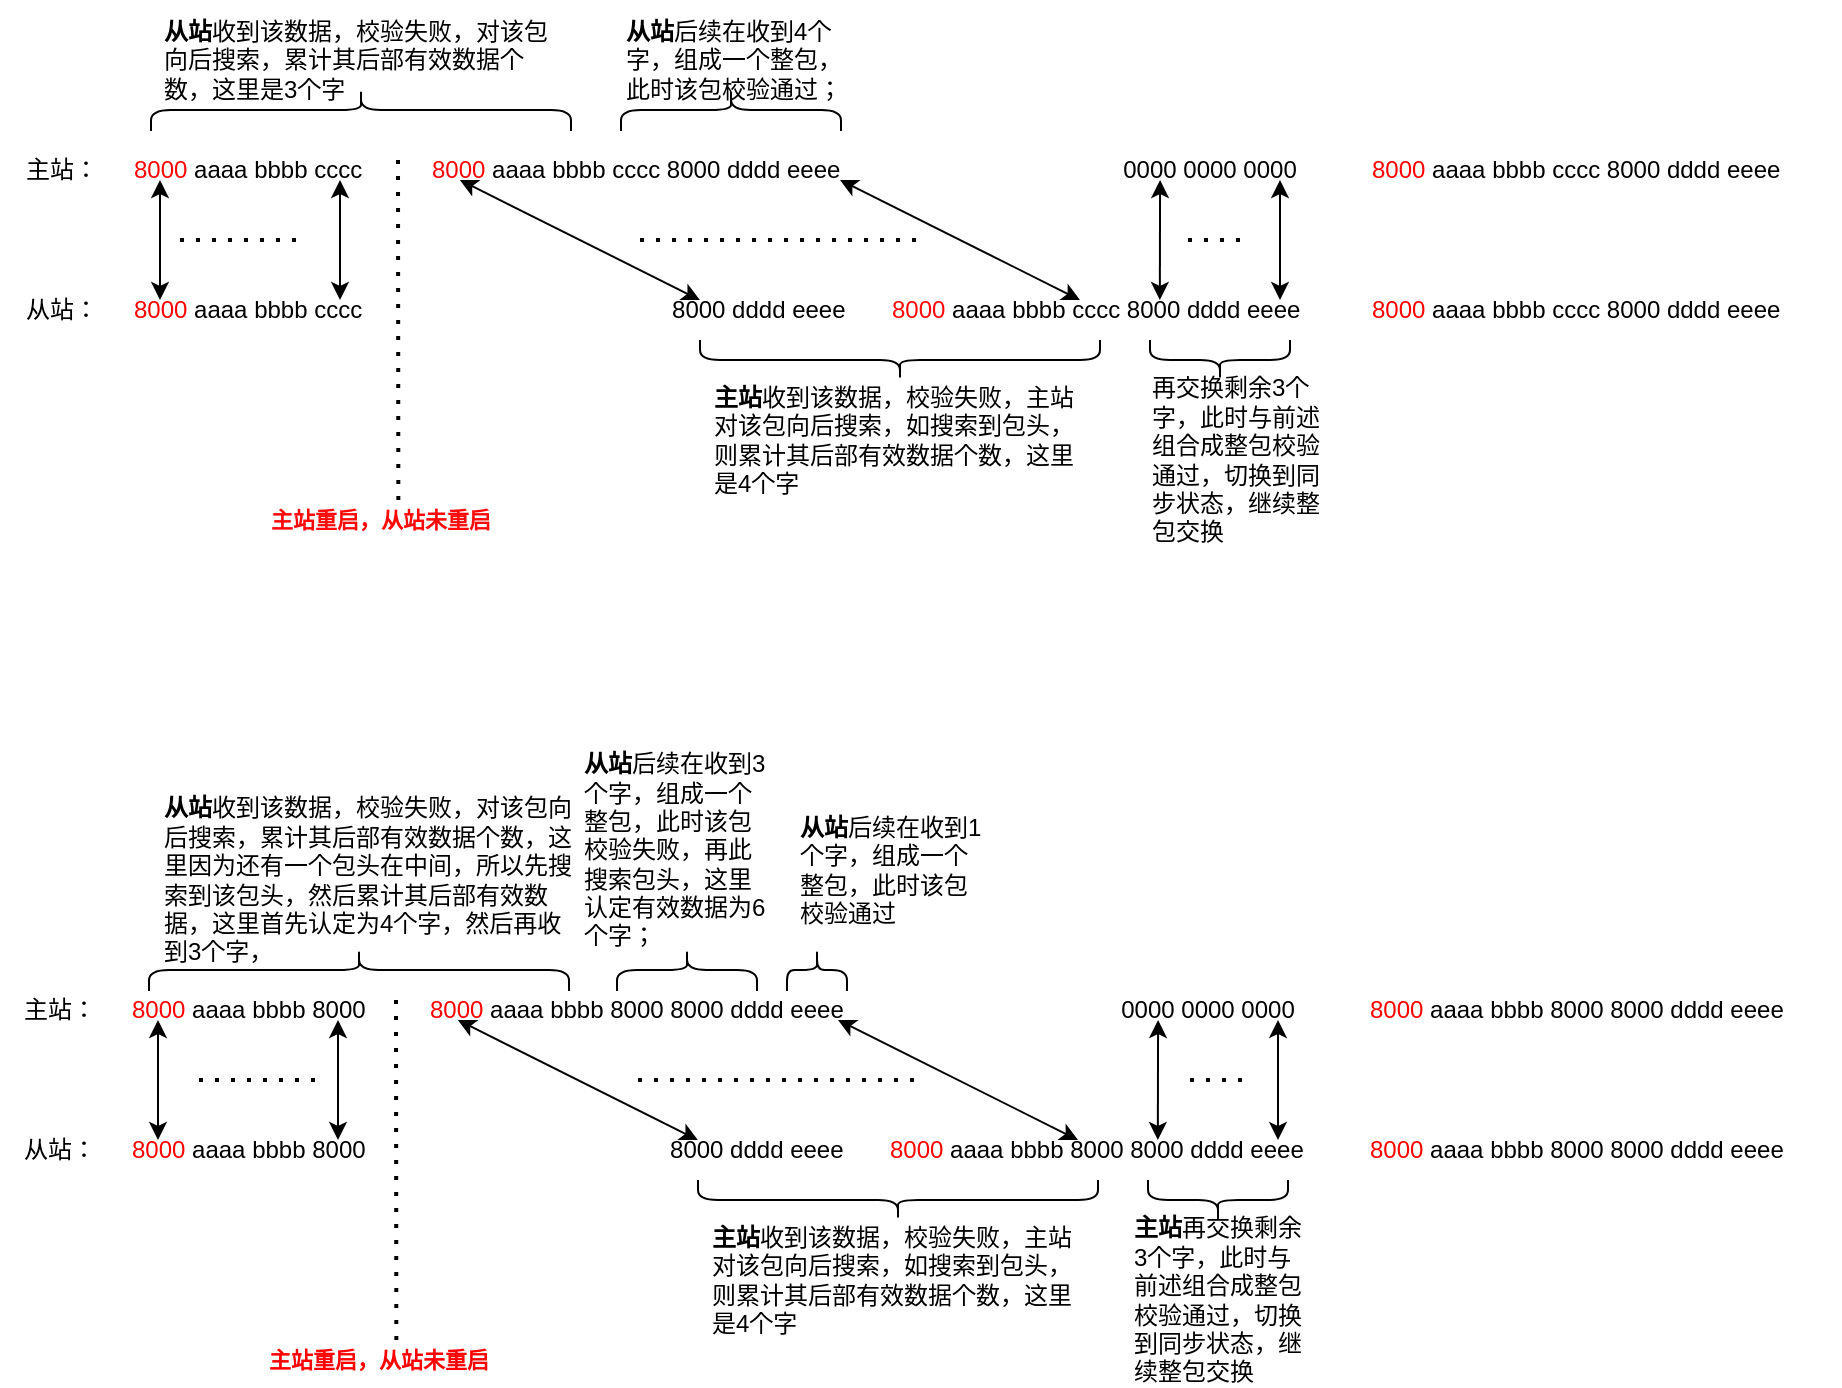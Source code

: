 <mxfile version="22.1.21" type="github">
  <diagram name="第 1 页" id="r7JxcP4SL_vGcXnUMuKB">
    <mxGraphModel dx="1065" dy="585" grid="1" gridSize="10" guides="1" tooltips="1" connect="1" arrows="1" fold="1" page="1" pageScale="1" pageWidth="827" pageHeight="1169" math="0" shadow="0">
      <root>
        <mxCell id="0" />
        <mxCell id="1" parent="0" />
        <mxCell id="kQQk8XXsAN1Bgewj3zPt-1" value="&lt;font color=&quot;#ff0505&quot;&gt;8000&lt;/font&gt; aaaa bbbb cccc 8000 dddd eeee" style="text;strokeColor=none;fillColor=none;align=left;verticalAlign=middle;spacingLeft=4;spacingRight=4;overflow=hidden;points=[[0,0.5],[1,0.5]];portConstraint=eastwest;rotatable=0;whiteSpace=wrap;html=1;" vertex="1" parent="1">
          <mxGeometry x="210" y="210" width="240" height="30" as="geometry" />
        </mxCell>
        <mxCell id="kQQk8XXsAN1Bgewj3zPt-3" value="&lt;font color=&quot;#ff0000&quot;&gt;8000&lt;/font&gt; aaaa bbbb cccc 8000 dddd eeee" style="text;strokeColor=none;fillColor=none;align=left;verticalAlign=middle;spacingLeft=4;spacingRight=4;overflow=hidden;points=[[0,0.5],[1,0.5]];portConstraint=eastwest;rotatable=0;whiteSpace=wrap;html=1;" vertex="1" parent="1">
          <mxGeometry x="680" y="210" width="240" height="30" as="geometry" />
        </mxCell>
        <mxCell id="kQQk8XXsAN1Bgewj3zPt-4" value="主站：" style="text;html=1;strokeColor=none;fillColor=none;align=center;verticalAlign=middle;whiteSpace=wrap;rounded=0;" vertex="1" parent="1">
          <mxGeometry x="1" y="210" width="60" height="30" as="geometry" />
        </mxCell>
        <mxCell id="kQQk8XXsAN1Bgewj3zPt-5" value="&amp;nbsp; &amp;nbsp; &amp;nbsp; &amp;nbsp; &amp;nbsp; &amp;nbsp; &amp;nbsp; &amp;nbsp; &amp;nbsp; &amp;nbsp; &amp;nbsp; &amp;nbsp; &amp;nbsp; &amp;nbsp; &amp;nbsp; &amp;nbsp; &amp;nbsp; &amp;nbsp; 8000 dddd eeee" style="text;strokeColor=none;fillColor=none;align=left;verticalAlign=middle;spacingLeft=4;spacingRight=4;overflow=hidden;points=[[0,0.5],[1,0.5]];portConstraint=eastwest;rotatable=0;whiteSpace=wrap;html=1;" vertex="1" parent="1">
          <mxGeometry x="210" y="280" width="240" height="30" as="geometry" />
        </mxCell>
        <mxCell id="kQQk8XXsAN1Bgewj3zPt-6" value="&lt;font color=&quot;#ff0a0a&quot;&gt;8000&lt;/font&gt; aaaa bbbb cccc 8000 dddd eeee" style="text;strokeColor=none;fillColor=none;align=left;verticalAlign=middle;spacingLeft=4;spacingRight=4;overflow=hidden;points=[[0,0.5],[1,0.5]];portConstraint=eastwest;rotatable=0;whiteSpace=wrap;html=1;" vertex="1" parent="1">
          <mxGeometry x="440" y="280" width="240" height="30" as="geometry" />
        </mxCell>
        <mxCell id="kQQk8XXsAN1Bgewj3zPt-7" value="&lt;font color=&quot;#ff0000&quot;&gt;8000&lt;/font&gt; aaaa bbbb cccc 8000 dddd eeee" style="text;strokeColor=none;fillColor=none;align=left;verticalAlign=middle;spacingLeft=4;spacingRight=4;overflow=hidden;points=[[0,0.5],[1,0.5]];portConstraint=eastwest;rotatable=0;whiteSpace=wrap;html=1;" vertex="1" parent="1">
          <mxGeometry x="680" y="280" width="240" height="30" as="geometry" />
        </mxCell>
        <mxCell id="kQQk8XXsAN1Bgewj3zPt-8" value="从站：" style="text;html=1;strokeColor=none;fillColor=none;align=center;verticalAlign=middle;whiteSpace=wrap;rounded=0;" vertex="1" parent="1">
          <mxGeometry x="1" y="280" width="60" height="30" as="geometry" />
        </mxCell>
        <mxCell id="kQQk8XXsAN1Bgewj3zPt-19" value="" style="endArrow=classic;html=1;rounded=0;entryX=0.583;entryY=0.333;entryDx=0;entryDy=0;entryPerimeter=0;exitX=0.083;exitY=0.667;exitDx=0;exitDy=0;exitPerimeter=0;startArrow=classic;startFill=1;" edge="1" parent="1" source="kQQk8XXsAN1Bgewj3zPt-1" target="kQQk8XXsAN1Bgewj3zPt-5">
          <mxGeometry width="50" height="50" relative="1" as="geometry">
            <mxPoint x="240" y="230" as="sourcePoint" />
            <mxPoint x="359.92" y="289.99" as="targetPoint" />
          </mxGeometry>
        </mxCell>
        <mxCell id="kQQk8XXsAN1Bgewj3zPt-20" value="" style="endArrow=classic;html=1;rounded=0;entryX=0.583;entryY=0.333;entryDx=0;entryDy=0;entryPerimeter=0;exitX=0.083;exitY=0.667;exitDx=0;exitDy=0;exitPerimeter=0;startArrow=classic;startFill=1;" edge="1" parent="1">
          <mxGeometry width="50" height="50" relative="1" as="geometry">
            <mxPoint x="420" y="230" as="sourcePoint" />
            <mxPoint x="540" y="290" as="targetPoint" />
          </mxGeometry>
        </mxCell>
        <mxCell id="kQQk8XXsAN1Bgewj3zPt-21" value="" style="endArrow=none;dashed=1;html=1;dashPattern=1 3;strokeWidth=2;rounded=0;" edge="1" parent="1">
          <mxGeometry width="50" height="50" relative="1" as="geometry">
            <mxPoint x="320" y="260" as="sourcePoint" />
            <mxPoint x="460" y="260" as="targetPoint" />
          </mxGeometry>
        </mxCell>
        <mxCell id="kQQk8XXsAN1Bgewj3zPt-22" value="" style="shape=curlyBracket;whiteSpace=wrap;html=1;rounded=1;labelPosition=left;verticalLabelPosition=middle;align=right;verticalAlign=middle;rotation=-90;" vertex="1" parent="1">
          <mxGeometry x="440" y="220" width="20" height="200" as="geometry" />
        </mxCell>
        <mxCell id="kQQk8XXsAN1Bgewj3zPt-23" value="&lt;b&gt;主站&lt;/b&gt;收到该数据，校验失败，主站对该包向后搜索，如搜索到包头，则累计其后部有效数据个数，这里是4个字" style="text;html=1;strokeColor=none;fillColor=none;align=left;verticalAlign=middle;whiteSpace=wrap;rounded=0;" vertex="1" parent="1">
          <mxGeometry x="355" y="330" width="190" height="60" as="geometry" />
        </mxCell>
        <mxCell id="kQQk8XXsAN1Bgewj3zPt-24" value="0000 0000 0000" style="text;html=1;strokeColor=none;fillColor=none;align=center;verticalAlign=middle;whiteSpace=wrap;rounded=0;" vertex="1" parent="1">
          <mxGeometry x="545" y="210" width="120" height="30" as="geometry" />
        </mxCell>
        <mxCell id="kQQk8XXsAN1Bgewj3zPt-25" value="" style="endArrow=classic;startArrow=classic;html=1;rounded=0;exitX=0.583;exitY=0.333;exitDx=0;exitDy=0;exitPerimeter=0;entryX=0.292;entryY=0.667;entryDx=0;entryDy=0;entryPerimeter=0;" edge="1" parent="1" source="kQQk8XXsAN1Bgewj3zPt-6" target="kQQk8XXsAN1Bgewj3zPt-24">
          <mxGeometry width="50" height="50" relative="1" as="geometry">
            <mxPoint x="510" y="290" as="sourcePoint" />
            <mxPoint x="560" y="240" as="targetPoint" />
          </mxGeometry>
        </mxCell>
        <mxCell id="kQQk8XXsAN1Bgewj3zPt-26" value="" style="endArrow=classic;startArrow=classic;html=1;rounded=0;exitX=0.583;exitY=0.333;exitDx=0;exitDy=0;exitPerimeter=0;entryX=0.292;entryY=0.667;entryDx=0;entryDy=0;entryPerimeter=0;" edge="1" parent="1">
          <mxGeometry width="50" height="50" relative="1" as="geometry">
            <mxPoint x="640" y="290" as="sourcePoint" />
            <mxPoint x="640" y="230" as="targetPoint" />
          </mxGeometry>
        </mxCell>
        <mxCell id="kQQk8XXsAN1Bgewj3zPt-27" value="" style="shape=curlyBracket;whiteSpace=wrap;html=1;rounded=1;labelPosition=left;verticalLabelPosition=middle;align=right;verticalAlign=middle;rotation=-90;" vertex="1" parent="1">
          <mxGeometry x="600" y="285" width="20" height="70" as="geometry" />
        </mxCell>
        <mxCell id="kQQk8XXsAN1Bgewj3zPt-28" value="再交换剩余3个字，此时与前述组合成整包校验通过，切换到同步状态，继续整包交换" style="text;html=1;strokeColor=none;fillColor=none;align=left;verticalAlign=middle;whiteSpace=wrap;rounded=0;" vertex="1" parent="1">
          <mxGeometry x="574" y="340" width="90" height="60" as="geometry" />
        </mxCell>
        <mxCell id="kQQk8XXsAN1Bgewj3zPt-30" value="&lt;font color=&quot;#ff0000&quot;&gt;8000&lt;/font&gt; aaaa bbbb cccc&amp;nbsp;" style="text;strokeColor=none;fillColor=none;align=left;verticalAlign=middle;spacingLeft=4;spacingRight=4;overflow=hidden;points=[[0,0.5],[1,0.5]];portConstraint=eastwest;rotatable=0;whiteSpace=wrap;html=1;" vertex="1" parent="1">
          <mxGeometry x="61" y="280" width="139" height="30" as="geometry" />
        </mxCell>
        <mxCell id="kQQk8XXsAN1Bgewj3zPt-31" value="&lt;font color=&quot;#ff0505&quot;&gt;8000&lt;/font&gt; aaaa bbbb cccc&amp;nbsp;" style="text;strokeColor=none;fillColor=none;align=left;verticalAlign=middle;spacingLeft=4;spacingRight=4;overflow=hidden;points=[[0,0.5],[1,0.5]];portConstraint=eastwest;rotatable=0;whiteSpace=wrap;html=1;" vertex="1" parent="1">
          <mxGeometry x="61" y="210" width="139" height="30" as="geometry" />
        </mxCell>
        <mxCell id="kQQk8XXsAN1Bgewj3zPt-32" value="" style="endArrow=none;dashed=1;html=1;dashPattern=1 3;strokeWidth=2;rounded=0;" edge="1" parent="1">
          <mxGeometry width="50" height="50" relative="1" as="geometry">
            <mxPoint x="199.17" y="390" as="sourcePoint" />
            <mxPoint x="199" y="220" as="targetPoint" />
          </mxGeometry>
        </mxCell>
        <mxCell id="kQQk8XXsAN1Bgewj3zPt-36" value="&lt;b&gt;&lt;font color=&quot;#ff0808&quot;&gt;主站重启，从站未重启&lt;/font&gt;&lt;/b&gt;" style="edgeLabel;html=1;align=center;verticalAlign=middle;resizable=0;points=[];" vertex="1" connectable="0" parent="kQQk8XXsAN1Bgewj3zPt-32">
          <mxGeometry x="0.877" y="3" relative="1" as="geometry">
            <mxPoint x="-6" y="169" as="offset" />
          </mxGeometry>
        </mxCell>
        <mxCell id="kQQk8XXsAN1Bgewj3zPt-33" value="" style="endArrow=classic;startArrow=classic;html=1;rounded=0;exitX=0.583;exitY=0.333;exitDx=0;exitDy=0;exitPerimeter=0;entryX=0.292;entryY=0.667;entryDx=0;entryDy=0;entryPerimeter=0;" edge="1" parent="1">
          <mxGeometry width="50" height="50" relative="1" as="geometry">
            <mxPoint x="80" y="290" as="sourcePoint" />
            <mxPoint x="80" y="230" as="targetPoint" />
          </mxGeometry>
        </mxCell>
        <mxCell id="kQQk8XXsAN1Bgewj3zPt-34" value="" style="endArrow=classic;startArrow=classic;html=1;rounded=0;exitX=0.583;exitY=0.333;exitDx=0;exitDy=0;exitPerimeter=0;entryX=0.292;entryY=0.667;entryDx=0;entryDy=0;entryPerimeter=0;" edge="1" parent="1">
          <mxGeometry width="50" height="50" relative="1" as="geometry">
            <mxPoint x="170" y="290" as="sourcePoint" />
            <mxPoint x="170" y="230" as="targetPoint" />
          </mxGeometry>
        </mxCell>
        <mxCell id="kQQk8XXsAN1Bgewj3zPt-37" value="" style="shape=curlyBracket;whiteSpace=wrap;html=1;rounded=1;labelPosition=left;verticalLabelPosition=middle;align=right;verticalAlign=middle;rotation=90;" vertex="1" parent="1">
          <mxGeometry x="170" y="90" width="21" height="210" as="geometry" />
        </mxCell>
        <mxCell id="kQQk8XXsAN1Bgewj3zPt-38" value="&lt;b&gt;从站&lt;/b&gt;收到该数据，校验失败，对该包向后搜索，累计其后部有效数据个数，这里是3个字" style="text;html=1;strokeColor=none;fillColor=none;align=left;verticalAlign=middle;whiteSpace=wrap;rounded=0;" vertex="1" parent="1">
          <mxGeometry x="79.5" y="140" width="200" height="60" as="geometry" />
        </mxCell>
        <mxCell id="kQQk8XXsAN1Bgewj3zPt-40" value="&lt;font color=&quot;#ff0000&quot;&gt;8000&lt;/font&gt; aaaa bbbb 8000 8000 dddd eeee" style="text;strokeColor=none;fillColor=none;align=left;verticalAlign=middle;spacingLeft=4;spacingRight=4;overflow=hidden;points=[[0,0.5],[1,0.5]];portConstraint=eastwest;rotatable=0;whiteSpace=wrap;html=1;" vertex="1" parent="1">
          <mxGeometry x="209" y="630" width="240" height="30" as="geometry" />
        </mxCell>
        <mxCell id="kQQk8XXsAN1Bgewj3zPt-41" value="&lt;font color=&quot;#ff0000&quot;&gt;8000&lt;/font&gt; aaaa bbbb 8000 8000 dddd eeee" style="text;strokeColor=none;fillColor=none;align=left;verticalAlign=middle;spacingLeft=4;spacingRight=4;overflow=hidden;points=[[0,0.5],[1,0.5]];portConstraint=eastwest;rotatable=0;whiteSpace=wrap;html=1;" vertex="1" parent="1">
          <mxGeometry x="679" y="630" width="240" height="30" as="geometry" />
        </mxCell>
        <mxCell id="kQQk8XXsAN1Bgewj3zPt-42" value="主站：" style="text;html=1;strokeColor=none;fillColor=none;align=center;verticalAlign=middle;whiteSpace=wrap;rounded=0;" vertex="1" parent="1">
          <mxGeometry y="630" width="60" height="30" as="geometry" />
        </mxCell>
        <mxCell id="kQQk8XXsAN1Bgewj3zPt-43" value="&amp;nbsp; &amp;nbsp; &amp;nbsp; &amp;nbsp; &amp;nbsp; &amp;nbsp; &amp;nbsp; &amp;nbsp; &amp;nbsp; &amp;nbsp; &amp;nbsp; &amp;nbsp; &amp;nbsp; &amp;nbsp; &amp;nbsp; &amp;nbsp; &amp;nbsp; &amp;nbsp; 8000 dddd eeee" style="text;strokeColor=none;fillColor=none;align=left;verticalAlign=middle;spacingLeft=4;spacingRight=4;overflow=hidden;points=[[0,0.5],[1,0.5]];portConstraint=eastwest;rotatable=0;whiteSpace=wrap;html=1;" vertex="1" parent="1">
          <mxGeometry x="209" y="700" width="240" height="30" as="geometry" />
        </mxCell>
        <mxCell id="kQQk8XXsAN1Bgewj3zPt-44" value="&lt;font color=&quot;#ff0303&quot;&gt;8000&lt;/font&gt; aaaa bbbb 8000 8000 dddd eeee" style="text;strokeColor=none;fillColor=none;align=left;verticalAlign=middle;spacingLeft=4;spacingRight=4;overflow=hidden;points=[[0,0.5],[1,0.5]];portConstraint=eastwest;rotatable=0;whiteSpace=wrap;html=1;" vertex="1" parent="1">
          <mxGeometry x="439" y="700" width="240" height="30" as="geometry" />
        </mxCell>
        <mxCell id="kQQk8XXsAN1Bgewj3zPt-45" value="&lt;font color=&quot;#ff0000&quot;&gt;8000&lt;/font&gt; aaaa bbbb 8000 8000 dddd eeee" style="text;strokeColor=none;fillColor=none;align=left;verticalAlign=middle;spacingLeft=4;spacingRight=4;overflow=hidden;points=[[0,0.5],[1,0.5]];portConstraint=eastwest;rotatable=0;whiteSpace=wrap;html=1;" vertex="1" parent="1">
          <mxGeometry x="679" y="700" width="240" height="30" as="geometry" />
        </mxCell>
        <mxCell id="kQQk8XXsAN1Bgewj3zPt-46" value="从站：" style="text;html=1;strokeColor=none;fillColor=none;align=center;verticalAlign=middle;whiteSpace=wrap;rounded=0;" vertex="1" parent="1">
          <mxGeometry y="700" width="60" height="30" as="geometry" />
        </mxCell>
        <mxCell id="kQQk8XXsAN1Bgewj3zPt-47" value="" style="endArrow=classic;html=1;rounded=0;entryX=0.583;entryY=0.333;entryDx=0;entryDy=0;entryPerimeter=0;exitX=0.083;exitY=0.667;exitDx=0;exitDy=0;exitPerimeter=0;startArrow=classic;startFill=1;" edge="1" parent="1" source="kQQk8XXsAN1Bgewj3zPt-40" target="kQQk8XXsAN1Bgewj3zPt-43">
          <mxGeometry width="50" height="50" relative="1" as="geometry">
            <mxPoint x="239" y="650" as="sourcePoint" />
            <mxPoint x="358.92" y="709.99" as="targetPoint" />
          </mxGeometry>
        </mxCell>
        <mxCell id="kQQk8XXsAN1Bgewj3zPt-48" value="" style="endArrow=classic;html=1;rounded=0;entryX=0.583;entryY=0.333;entryDx=0;entryDy=0;entryPerimeter=0;exitX=0.083;exitY=0.667;exitDx=0;exitDy=0;exitPerimeter=0;startArrow=classic;startFill=1;" edge="1" parent="1">
          <mxGeometry width="50" height="50" relative="1" as="geometry">
            <mxPoint x="419" y="650" as="sourcePoint" />
            <mxPoint x="539" y="710" as="targetPoint" />
          </mxGeometry>
        </mxCell>
        <mxCell id="kQQk8XXsAN1Bgewj3zPt-49" value="" style="endArrow=none;dashed=1;html=1;dashPattern=1 3;strokeWidth=2;rounded=0;" edge="1" parent="1">
          <mxGeometry width="50" height="50" relative="1" as="geometry">
            <mxPoint x="319" y="680" as="sourcePoint" />
            <mxPoint x="459" y="680" as="targetPoint" />
          </mxGeometry>
        </mxCell>
        <mxCell id="kQQk8XXsAN1Bgewj3zPt-50" value="" style="shape=curlyBracket;whiteSpace=wrap;html=1;rounded=1;labelPosition=left;verticalLabelPosition=middle;align=right;verticalAlign=middle;rotation=-90;" vertex="1" parent="1">
          <mxGeometry x="439" y="640" width="20" height="200" as="geometry" />
        </mxCell>
        <mxCell id="kQQk8XXsAN1Bgewj3zPt-51" value="&lt;b&gt;主站&lt;/b&gt;收到该数据，校验失败，主站对该包向后搜索，如搜索到包头，则累计其后部有效数据个数，这里是4个字" style="text;html=1;strokeColor=none;fillColor=none;align=left;verticalAlign=middle;whiteSpace=wrap;rounded=0;" vertex="1" parent="1">
          <mxGeometry x="354" y="750" width="190" height="60" as="geometry" />
        </mxCell>
        <mxCell id="kQQk8XXsAN1Bgewj3zPt-52" value="0000 0000 0000" style="text;html=1;strokeColor=none;fillColor=none;align=center;verticalAlign=middle;whiteSpace=wrap;rounded=0;" vertex="1" parent="1">
          <mxGeometry x="544" y="630" width="120" height="30" as="geometry" />
        </mxCell>
        <mxCell id="kQQk8XXsAN1Bgewj3zPt-53" value="" style="endArrow=classic;startArrow=classic;html=1;rounded=0;exitX=0.583;exitY=0.333;exitDx=0;exitDy=0;exitPerimeter=0;entryX=0.292;entryY=0.667;entryDx=0;entryDy=0;entryPerimeter=0;" edge="1" parent="1" source="kQQk8XXsAN1Bgewj3zPt-44" target="kQQk8XXsAN1Bgewj3zPt-52">
          <mxGeometry width="50" height="50" relative="1" as="geometry">
            <mxPoint x="509" y="710" as="sourcePoint" />
            <mxPoint x="559" y="660" as="targetPoint" />
          </mxGeometry>
        </mxCell>
        <mxCell id="kQQk8XXsAN1Bgewj3zPt-54" value="" style="endArrow=classic;startArrow=classic;html=1;rounded=0;exitX=0.583;exitY=0.333;exitDx=0;exitDy=0;exitPerimeter=0;entryX=0.292;entryY=0.667;entryDx=0;entryDy=0;entryPerimeter=0;" edge="1" parent="1">
          <mxGeometry width="50" height="50" relative="1" as="geometry">
            <mxPoint x="639" y="710" as="sourcePoint" />
            <mxPoint x="639" y="650" as="targetPoint" />
          </mxGeometry>
        </mxCell>
        <mxCell id="kQQk8XXsAN1Bgewj3zPt-55" value="" style="shape=curlyBracket;whiteSpace=wrap;html=1;rounded=1;labelPosition=left;verticalLabelPosition=middle;align=right;verticalAlign=middle;rotation=-90;" vertex="1" parent="1">
          <mxGeometry x="599" y="705" width="20" height="70" as="geometry" />
        </mxCell>
        <mxCell id="kQQk8XXsAN1Bgewj3zPt-56" value="&lt;b&gt;主站&lt;/b&gt;再交换剩余3个字，此时与前述组合成整包校验通过，切换到同步状态，继续整包交换" style="text;html=1;strokeColor=none;fillColor=none;align=left;verticalAlign=middle;whiteSpace=wrap;rounded=0;" vertex="1" parent="1">
          <mxGeometry x="564.5" y="760" width="91" height="60" as="geometry" />
        </mxCell>
        <mxCell id="kQQk8XXsAN1Bgewj3zPt-57" value="&lt;font color=&quot;#ff0000&quot;&gt;8000&lt;/font&gt; aaaa bbbb 8000" style="text;strokeColor=none;fillColor=none;align=left;verticalAlign=middle;spacingLeft=4;spacingRight=4;overflow=hidden;points=[[0,0.5],[1,0.5]];portConstraint=eastwest;rotatable=0;whiteSpace=wrap;html=1;" vertex="1" parent="1">
          <mxGeometry x="60" y="700" width="139" height="30" as="geometry" />
        </mxCell>
        <mxCell id="kQQk8XXsAN1Bgewj3zPt-58" value="&lt;font color=&quot;#ff0000&quot;&gt;8000&lt;/font&gt; aaaa bbbb 8000&amp;nbsp;" style="text;strokeColor=none;fillColor=none;align=left;verticalAlign=middle;spacingLeft=4;spacingRight=4;overflow=hidden;points=[[0,0.5],[1,0.5]];portConstraint=eastwest;rotatable=0;whiteSpace=wrap;html=1;" vertex="1" parent="1">
          <mxGeometry x="60" y="630" width="139" height="30" as="geometry" />
        </mxCell>
        <mxCell id="kQQk8XXsAN1Bgewj3zPt-59" value="" style="endArrow=none;dashed=1;html=1;dashPattern=1 3;strokeWidth=2;rounded=0;" edge="1" parent="1">
          <mxGeometry width="50" height="50" relative="1" as="geometry">
            <mxPoint x="198.17" y="810" as="sourcePoint" />
            <mxPoint x="198" y="640" as="targetPoint" />
          </mxGeometry>
        </mxCell>
        <mxCell id="kQQk8XXsAN1Bgewj3zPt-60" value="&lt;b&gt;&lt;font color=&quot;#ff0000&quot;&gt;主站重启，从站未重启&lt;/font&gt;&lt;/b&gt;" style="edgeLabel;html=1;align=center;verticalAlign=middle;resizable=0;points=[];" vertex="1" connectable="0" parent="kQQk8XXsAN1Bgewj3zPt-59">
          <mxGeometry x="0.877" y="3" relative="1" as="geometry">
            <mxPoint x="-6" y="169" as="offset" />
          </mxGeometry>
        </mxCell>
        <mxCell id="kQQk8XXsAN1Bgewj3zPt-61" value="" style="endArrow=classic;startArrow=classic;html=1;rounded=0;exitX=0.583;exitY=0.333;exitDx=0;exitDy=0;exitPerimeter=0;entryX=0.292;entryY=0.667;entryDx=0;entryDy=0;entryPerimeter=0;" edge="1" parent="1">
          <mxGeometry width="50" height="50" relative="1" as="geometry">
            <mxPoint x="79" y="710" as="sourcePoint" />
            <mxPoint x="79" y="650" as="targetPoint" />
          </mxGeometry>
        </mxCell>
        <mxCell id="kQQk8XXsAN1Bgewj3zPt-62" value="" style="endArrow=classic;startArrow=classic;html=1;rounded=0;exitX=0.583;exitY=0.333;exitDx=0;exitDy=0;exitPerimeter=0;entryX=0.292;entryY=0.667;entryDx=0;entryDy=0;entryPerimeter=0;" edge="1" parent="1">
          <mxGeometry width="50" height="50" relative="1" as="geometry">
            <mxPoint x="169" y="710" as="sourcePoint" />
            <mxPoint x="169" y="650" as="targetPoint" />
          </mxGeometry>
        </mxCell>
        <mxCell id="kQQk8XXsAN1Bgewj3zPt-63" value="" style="shape=curlyBracket;whiteSpace=wrap;html=1;rounded=1;labelPosition=left;verticalLabelPosition=middle;align=right;verticalAlign=middle;rotation=90;" vertex="1" parent="1">
          <mxGeometry x="169" y="520" width="21" height="210" as="geometry" />
        </mxCell>
        <mxCell id="kQQk8XXsAN1Bgewj3zPt-64" value="&lt;b&gt;从站&lt;/b&gt;收到该数据，校验失败，对该包向后搜索，累计其后部有效数据个数，这里因为还有一个包头在中间，所以先搜索到该包头，然后累计其后部有效数据，这里首先认定为4个字，然后再收到3个字，" style="text;html=1;strokeColor=none;fillColor=none;align=left;verticalAlign=middle;whiteSpace=wrap;rounded=0;" vertex="1" parent="1">
          <mxGeometry x="79.5" y="550" width="210.5" height="60" as="geometry" />
        </mxCell>
        <mxCell id="kQQk8XXsAN1Bgewj3zPt-65" value="" style="shape=curlyBracket;whiteSpace=wrap;html=1;rounded=1;labelPosition=left;verticalLabelPosition=middle;align=right;verticalAlign=middle;rotation=90;" vertex="1" parent="1">
          <mxGeometry x="333" y="590" width="21" height="70" as="geometry" />
        </mxCell>
        <mxCell id="kQQk8XXsAN1Bgewj3zPt-66" value="" style="shape=curlyBracket;whiteSpace=wrap;html=1;rounded=1;labelPosition=left;verticalLabelPosition=middle;align=right;verticalAlign=middle;rotation=90;" vertex="1" parent="1">
          <mxGeometry x="355" y="140" width="21" height="110" as="geometry" />
        </mxCell>
        <mxCell id="kQQk8XXsAN1Bgewj3zPt-67" value="&lt;b&gt;从站&lt;/b&gt;后续在收到4个字，组成一个整包，此时该包校验通过；" style="text;html=1;strokeColor=none;fillColor=none;align=left;verticalAlign=middle;whiteSpace=wrap;rounded=0;" vertex="1" parent="1">
          <mxGeometry x="311" y="147.5" width="119" height="45" as="geometry" />
        </mxCell>
        <mxCell id="kQQk8XXsAN1Bgewj3zPt-69" value="&lt;b&gt;从站&lt;/b&gt;后续在收到3个字，组成一个整包，此时该包校验失败，再此搜索包头，这里认定有效数据为6个字；" style="text;html=1;strokeColor=none;fillColor=none;align=left;verticalAlign=middle;whiteSpace=wrap;rounded=0;" vertex="1" parent="1">
          <mxGeometry x="290" y="520" width="94" height="90" as="geometry" />
        </mxCell>
        <mxCell id="kQQk8XXsAN1Bgewj3zPt-71" value="" style="shape=curlyBracket;whiteSpace=wrap;html=1;rounded=1;labelPosition=left;verticalLabelPosition=middle;align=right;verticalAlign=middle;rotation=90;" vertex="1" parent="1">
          <mxGeometry x="398" y="610" width="21" height="30" as="geometry" />
        </mxCell>
        <mxCell id="kQQk8XXsAN1Bgewj3zPt-72" value="&lt;b&gt;从站&lt;/b&gt;后续在收到1个字，组成一个整包，此时该包校验通过" style="text;html=1;strokeColor=none;fillColor=none;align=left;verticalAlign=middle;whiteSpace=wrap;rounded=0;" vertex="1" parent="1">
          <mxGeometry x="398" y="530" width="94" height="90" as="geometry" />
        </mxCell>
        <mxCell id="kQQk8XXsAN1Bgewj3zPt-73" value="" style="endArrow=none;dashed=1;html=1;dashPattern=1 3;strokeWidth=2;rounded=0;" edge="1" parent="1">
          <mxGeometry width="50" height="50" relative="1" as="geometry">
            <mxPoint x="90" y="260" as="sourcePoint" />
            <mxPoint x="150" y="260" as="targetPoint" />
          </mxGeometry>
        </mxCell>
        <mxCell id="kQQk8XXsAN1Bgewj3zPt-74" value="" style="endArrow=none;dashed=1;html=1;dashPattern=1 3;strokeWidth=2;rounded=0;" edge="1" parent="1">
          <mxGeometry width="50" height="50" relative="1" as="geometry">
            <mxPoint x="594" y="260" as="sourcePoint" />
            <mxPoint x="624" y="260" as="targetPoint" />
          </mxGeometry>
        </mxCell>
        <mxCell id="kQQk8XXsAN1Bgewj3zPt-76" value="" style="endArrow=none;dashed=1;html=1;dashPattern=1 3;strokeWidth=2;rounded=0;" edge="1" parent="1">
          <mxGeometry width="50" height="50" relative="1" as="geometry">
            <mxPoint x="595" y="680" as="sourcePoint" />
            <mxPoint x="625" y="680" as="targetPoint" />
          </mxGeometry>
        </mxCell>
        <mxCell id="kQQk8XXsAN1Bgewj3zPt-78" value="" style="endArrow=none;dashed=1;html=1;dashPattern=1 3;strokeWidth=2;rounded=0;" edge="1" parent="1">
          <mxGeometry width="50" height="50" relative="1" as="geometry">
            <mxPoint x="99.5" y="680" as="sourcePoint" />
            <mxPoint x="159.5" y="680" as="targetPoint" />
          </mxGeometry>
        </mxCell>
      </root>
    </mxGraphModel>
  </diagram>
</mxfile>
